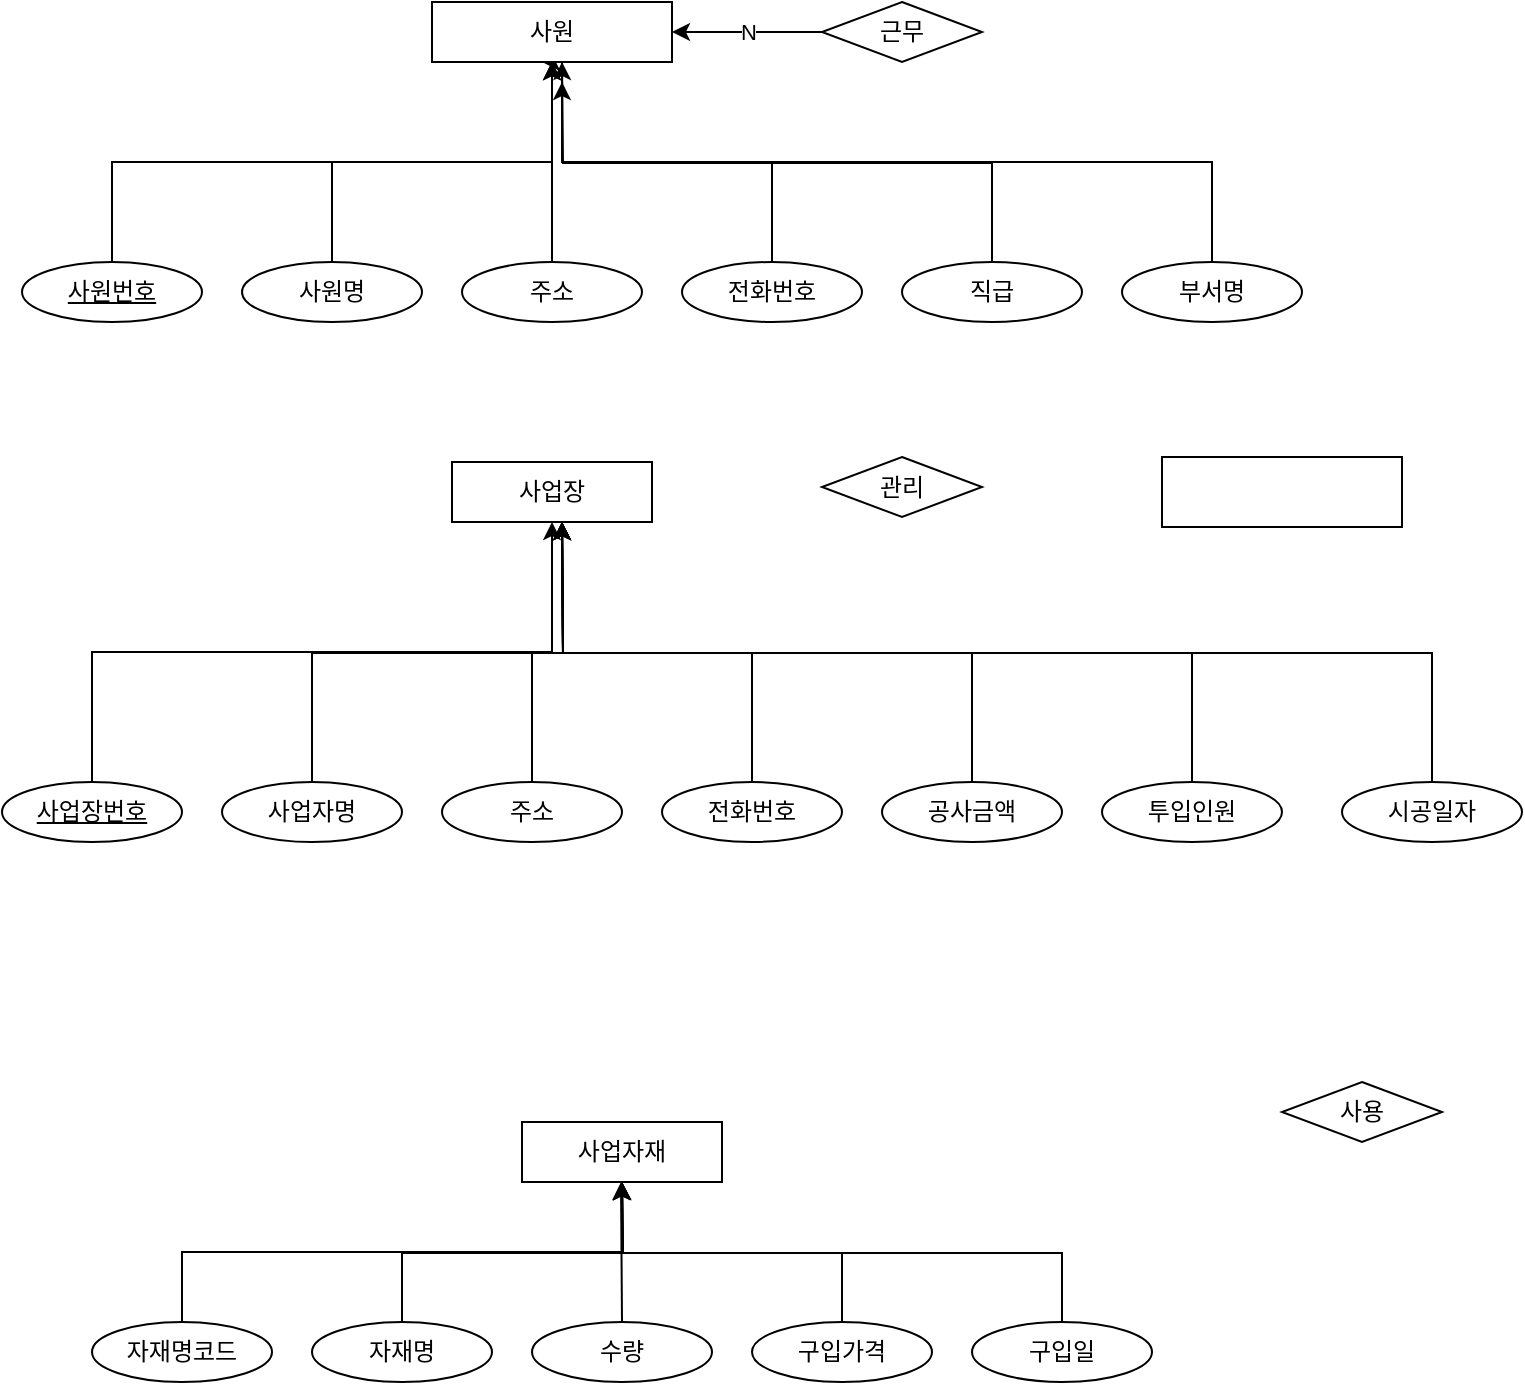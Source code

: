 <mxfile version="20.0.4" type="device"><diagram id="R2lEEEUBdFMjLlhIrx00" name="Page-1"><mxGraphModel dx="296" dy="538" grid="1" gridSize="10" guides="1" tooltips="1" connect="1" arrows="1" fold="1" page="1" pageScale="1" pageWidth="850" pageHeight="1100" math="0" shadow="0" extFonts="Permanent Marker^https://fonts.googleapis.com/css?family=Permanent+Marker"><root><mxCell id="0"/><mxCell id="1" parent="0"/><mxCell id="vvEIvoc_G3ZvPKeqPFhV-9" style="edgeStyle=orthogonalEdgeStyle;rounded=0;orthogonalLoop=1;jettySize=auto;html=1;exitX=0.5;exitY=0;exitDx=0;exitDy=0;" edge="1" parent="1" source="vvEIvoc_G3ZvPKeqPFhV-1" target="vvEIvoc_G3ZvPKeqPFhV-7"><mxGeometry relative="1" as="geometry"/></mxCell><mxCell id="vvEIvoc_G3ZvPKeqPFhV-1" value="사원번호" style="ellipse;whiteSpace=wrap;html=1;fontStyle=4" vertex="1" parent="1"><mxGeometry x="100" y="310" width="90" height="30" as="geometry"/></mxCell><mxCell id="vvEIvoc_G3ZvPKeqPFhV-15" style="edgeStyle=orthogonalEdgeStyle;rounded=0;orthogonalLoop=1;jettySize=auto;html=1;exitX=0.5;exitY=0;exitDx=0;exitDy=0;entryX=0.5;entryY=1;entryDx=0;entryDy=0;" edge="1" parent="1" source="vvEIvoc_G3ZvPKeqPFhV-2" target="vvEIvoc_G3ZvPKeqPFhV-7"><mxGeometry relative="1" as="geometry"/></mxCell><mxCell id="vvEIvoc_G3ZvPKeqPFhV-2" value="사원명" style="ellipse;whiteSpace=wrap;html=1;" vertex="1" parent="1"><mxGeometry x="210" y="310" width="90" height="30" as="geometry"/></mxCell><mxCell id="vvEIvoc_G3ZvPKeqPFhV-17" style="edgeStyle=orthogonalEdgeStyle;rounded=0;orthogonalLoop=1;jettySize=auto;html=1;exitX=0.5;exitY=0;exitDx=0;exitDy=0;entryX=0.5;entryY=1;entryDx=0;entryDy=0;" edge="1" parent="1" source="vvEIvoc_G3ZvPKeqPFhV-3" target="vvEIvoc_G3ZvPKeqPFhV-7"><mxGeometry relative="1" as="geometry"/></mxCell><mxCell id="vvEIvoc_G3ZvPKeqPFhV-3" value="주소" style="ellipse;whiteSpace=wrap;html=1;" vertex="1" parent="1"><mxGeometry x="320" y="310" width="90" height="30" as="geometry"/></mxCell><mxCell id="vvEIvoc_G3ZvPKeqPFhV-18" style="edgeStyle=orthogonalEdgeStyle;rounded=0;orthogonalLoop=1;jettySize=auto;html=1;exitX=0.5;exitY=0;exitDx=0;exitDy=0;" edge="1" parent="1" source="vvEIvoc_G3ZvPKeqPFhV-4"><mxGeometry relative="1" as="geometry"><mxPoint x="360" y="210" as="targetPoint"/><Array as="points"><mxPoint x="475" y="260"/><mxPoint x="370" y="260"/><mxPoint x="370" y="210"/></Array></mxGeometry></mxCell><mxCell id="vvEIvoc_G3ZvPKeqPFhV-4" value="전화번호" style="ellipse;whiteSpace=wrap;html=1;" vertex="1" parent="1"><mxGeometry x="430" y="310" width="90" height="30" as="geometry"/></mxCell><mxCell id="vvEIvoc_G3ZvPKeqPFhV-19" style="edgeStyle=orthogonalEdgeStyle;rounded=0;orthogonalLoop=1;jettySize=auto;html=1;exitX=0.5;exitY=0;exitDx=0;exitDy=0;" edge="1" parent="1" source="vvEIvoc_G3ZvPKeqPFhV-5"><mxGeometry relative="1" as="geometry"><mxPoint x="370" y="210" as="targetPoint"/></mxGeometry></mxCell><mxCell id="vvEIvoc_G3ZvPKeqPFhV-5" value="직급" style="ellipse;whiteSpace=wrap;html=1;" vertex="1" parent="1"><mxGeometry x="540" y="310" width="90" height="30" as="geometry"/></mxCell><mxCell id="vvEIvoc_G3ZvPKeqPFhV-7" value="사원" style="rounded=0;whiteSpace=wrap;html=1;" vertex="1" parent="1"><mxGeometry x="305" y="180" width="120" height="30" as="geometry"/></mxCell><mxCell id="vvEIvoc_G3ZvPKeqPFhV-20" value="사업장" style="rounded=0;whiteSpace=wrap;html=1;" vertex="1" parent="1"><mxGeometry x="315" y="410" width="100" height="30" as="geometry"/></mxCell><mxCell id="vvEIvoc_G3ZvPKeqPFhV-21" value="사용" style="rhombus;whiteSpace=wrap;html=1;" vertex="1" parent="1"><mxGeometry x="730" y="720" width="80" height="30" as="geometry"/></mxCell><mxCell id="vvEIvoc_G3ZvPKeqPFhV-54" value="N" style="edgeStyle=orthogonalEdgeStyle;rounded=0;orthogonalLoop=1;jettySize=auto;html=1;entryX=1;entryY=0.5;entryDx=0;entryDy=0;" edge="1" parent="1" source="vvEIvoc_G3ZvPKeqPFhV-22" target="vvEIvoc_G3ZvPKeqPFhV-7"><mxGeometry relative="1" as="geometry"/></mxCell><mxCell id="vvEIvoc_G3ZvPKeqPFhV-22" value="근무" style="rhombus;whiteSpace=wrap;html=1;" vertex="1" parent="1"><mxGeometry x="500" y="180" width="80" height="30" as="geometry"/></mxCell><mxCell id="vvEIvoc_G3ZvPKeqPFhV-23" value="관리" style="rhombus;whiteSpace=wrap;html=1;" vertex="1" parent="1"><mxGeometry x="500" y="407.5" width="80" height="30" as="geometry"/></mxCell><mxCell id="vvEIvoc_G3ZvPKeqPFhV-24" value="사업자재" style="rounded=0;whiteSpace=wrap;html=1;" vertex="1" parent="1"><mxGeometry x="350" y="740" width="100" height="30" as="geometry"/></mxCell><mxCell id="vvEIvoc_G3ZvPKeqPFhV-32" style="edgeStyle=orthogonalEdgeStyle;rounded=0;orthogonalLoop=1;jettySize=auto;html=1;exitX=0.5;exitY=0;exitDx=0;exitDy=0;entryX=0.5;entryY=1;entryDx=0;entryDy=0;" edge="1" parent="1" source="vvEIvoc_G3ZvPKeqPFhV-25" target="vvEIvoc_G3ZvPKeqPFhV-24"><mxGeometry relative="1" as="geometry"/></mxCell><mxCell id="vvEIvoc_G3ZvPKeqPFhV-25" value="자재명코드" style="ellipse;whiteSpace=wrap;html=1;" vertex="1" parent="1"><mxGeometry x="135" y="840" width="90" height="30" as="geometry"/></mxCell><mxCell id="vvEIvoc_G3ZvPKeqPFhV-34" style="edgeStyle=orthogonalEdgeStyle;rounded=0;orthogonalLoop=1;jettySize=auto;html=1;exitX=0.5;exitY=0;exitDx=0;exitDy=0;" edge="1" parent="1" source="vvEIvoc_G3ZvPKeqPFhV-26"><mxGeometry relative="1" as="geometry"><mxPoint x="400.0" y="770.0" as="targetPoint"/></mxGeometry></mxCell><mxCell id="vvEIvoc_G3ZvPKeqPFhV-26" value="자재명" style="ellipse;whiteSpace=wrap;html=1;" vertex="1" parent="1"><mxGeometry x="245" y="840" width="90" height="30" as="geometry"/></mxCell><mxCell id="vvEIvoc_G3ZvPKeqPFhV-35" style="edgeStyle=orthogonalEdgeStyle;rounded=0;orthogonalLoop=1;jettySize=auto;html=1;exitX=0.5;exitY=0;exitDx=0;exitDy=0;" edge="1" parent="1" source="vvEIvoc_G3ZvPKeqPFhV-27"><mxGeometry relative="1" as="geometry"><mxPoint x="399.5" y="770.0" as="targetPoint"/></mxGeometry></mxCell><mxCell id="vvEIvoc_G3ZvPKeqPFhV-27" value="수량" style="ellipse;whiteSpace=wrap;html=1;" vertex="1" parent="1"><mxGeometry x="355" y="840" width="90" height="30" as="geometry"/></mxCell><mxCell id="vvEIvoc_G3ZvPKeqPFhV-36" style="edgeStyle=orthogonalEdgeStyle;rounded=0;orthogonalLoop=1;jettySize=auto;html=1;exitX=0.5;exitY=0;exitDx=0;exitDy=0;" edge="1" parent="1" source="vvEIvoc_G3ZvPKeqPFhV-28"><mxGeometry relative="1" as="geometry"><mxPoint x="400.0" y="770.0" as="targetPoint"/></mxGeometry></mxCell><mxCell id="vvEIvoc_G3ZvPKeqPFhV-28" value="구입가격" style="ellipse;whiteSpace=wrap;html=1;" vertex="1" parent="1"><mxGeometry x="465" y="840" width="90" height="30" as="geometry"/></mxCell><mxCell id="vvEIvoc_G3ZvPKeqPFhV-37" style="edgeStyle=orthogonalEdgeStyle;rounded=0;orthogonalLoop=1;jettySize=auto;html=1;exitX=0.5;exitY=0;exitDx=0;exitDy=0;" edge="1" parent="1" source="vvEIvoc_G3ZvPKeqPFhV-29"><mxGeometry relative="1" as="geometry"><mxPoint x="400.0" y="770.0" as="targetPoint"/></mxGeometry></mxCell><mxCell id="vvEIvoc_G3ZvPKeqPFhV-29" value="구입일" style="ellipse;whiteSpace=wrap;html=1;" vertex="1" parent="1"><mxGeometry x="575" y="840" width="90" height="30" as="geometry"/></mxCell><mxCell id="vvEIvoc_G3ZvPKeqPFhV-31" style="edgeStyle=orthogonalEdgeStyle;rounded=0;orthogonalLoop=1;jettySize=auto;html=1;exitX=0.5;exitY=0;exitDx=0;exitDy=0;" edge="1" parent="1" source="vvEIvoc_G3ZvPKeqPFhV-30"><mxGeometry relative="1" as="geometry"><mxPoint x="370" y="220" as="targetPoint"/><Array as="points"><mxPoint x="695" y="260"/><mxPoint x="370" y="260"/></Array></mxGeometry></mxCell><mxCell id="vvEIvoc_G3ZvPKeqPFhV-30" value="부서명" style="ellipse;whiteSpace=wrap;html=1;" vertex="1" parent="1"><mxGeometry x="650" y="310" width="90" height="30" as="geometry"/></mxCell><mxCell id="vvEIvoc_G3ZvPKeqPFhV-45" style="edgeStyle=orthogonalEdgeStyle;rounded=0;orthogonalLoop=1;jettySize=auto;html=1;exitX=0.5;exitY=0;exitDx=0;exitDy=0;entryX=0.5;entryY=1;entryDx=0;entryDy=0;" edge="1" parent="1" source="vvEIvoc_G3ZvPKeqPFhV-38" target="vvEIvoc_G3ZvPKeqPFhV-20"><mxGeometry relative="1" as="geometry"/></mxCell><mxCell id="vvEIvoc_G3ZvPKeqPFhV-38" value="사업장번호" style="ellipse;whiteSpace=wrap;html=1;fontStyle=4" vertex="1" parent="1"><mxGeometry x="90" y="570" width="90" height="30" as="geometry"/></mxCell><mxCell id="vvEIvoc_G3ZvPKeqPFhV-46" style="edgeStyle=orthogonalEdgeStyle;rounded=0;orthogonalLoop=1;jettySize=auto;html=1;exitX=0.5;exitY=0;exitDx=0;exitDy=0;" edge="1" parent="1" source="vvEIvoc_G3ZvPKeqPFhV-39"><mxGeometry relative="1" as="geometry"><mxPoint x="370" y="440" as="targetPoint"/></mxGeometry></mxCell><mxCell id="vvEIvoc_G3ZvPKeqPFhV-39" value="사업자명" style="ellipse;whiteSpace=wrap;html=1;" vertex="1" parent="1"><mxGeometry x="200" y="570" width="90" height="30" as="geometry"/></mxCell><mxCell id="vvEIvoc_G3ZvPKeqPFhV-47" style="edgeStyle=orthogonalEdgeStyle;rounded=0;orthogonalLoop=1;jettySize=auto;html=1;exitX=0.5;exitY=0;exitDx=0;exitDy=0;" edge="1" parent="1" source="vvEIvoc_G3ZvPKeqPFhV-40"><mxGeometry relative="1" as="geometry"><mxPoint x="370" y="440" as="targetPoint"/></mxGeometry></mxCell><mxCell id="vvEIvoc_G3ZvPKeqPFhV-40" value="주소" style="ellipse;whiteSpace=wrap;html=1;" vertex="1" parent="1"><mxGeometry x="310" y="570" width="90" height="30" as="geometry"/></mxCell><mxCell id="vvEIvoc_G3ZvPKeqPFhV-48" style="edgeStyle=orthogonalEdgeStyle;rounded=0;orthogonalLoop=1;jettySize=auto;html=1;exitX=0.5;exitY=0;exitDx=0;exitDy=0;" edge="1" parent="1" source="vvEIvoc_G3ZvPKeqPFhV-41"><mxGeometry relative="1" as="geometry"><mxPoint x="370" y="440" as="targetPoint"/></mxGeometry></mxCell><mxCell id="vvEIvoc_G3ZvPKeqPFhV-41" value="전화번호" style="ellipse;whiteSpace=wrap;html=1;" vertex="1" parent="1"><mxGeometry x="420" y="570" width="90" height="30" as="geometry"/></mxCell><mxCell id="vvEIvoc_G3ZvPKeqPFhV-49" style="edgeStyle=orthogonalEdgeStyle;rounded=0;orthogonalLoop=1;jettySize=auto;html=1;exitX=0.5;exitY=0;exitDx=0;exitDy=0;" edge="1" parent="1" source="vvEIvoc_G3ZvPKeqPFhV-42"><mxGeometry relative="1" as="geometry"><mxPoint x="370" y="440" as="targetPoint"/></mxGeometry></mxCell><mxCell id="vvEIvoc_G3ZvPKeqPFhV-42" value="공사금액" style="ellipse;whiteSpace=wrap;html=1;" vertex="1" parent="1"><mxGeometry x="530" y="570" width="90" height="30" as="geometry"/></mxCell><mxCell id="vvEIvoc_G3ZvPKeqPFhV-50" style="edgeStyle=orthogonalEdgeStyle;rounded=0;orthogonalLoop=1;jettySize=auto;html=1;exitX=0.5;exitY=0;exitDx=0;exitDy=0;" edge="1" parent="1" source="vvEIvoc_G3ZvPKeqPFhV-43"><mxGeometry relative="1" as="geometry"><mxPoint x="370" y="440" as="targetPoint"/></mxGeometry></mxCell><mxCell id="vvEIvoc_G3ZvPKeqPFhV-43" value="투입인원" style="ellipse;whiteSpace=wrap;html=1;" vertex="1" parent="1"><mxGeometry x="640" y="570" width="90" height="30" as="geometry"/></mxCell><mxCell id="vvEIvoc_G3ZvPKeqPFhV-51" style="edgeStyle=orthogonalEdgeStyle;rounded=0;orthogonalLoop=1;jettySize=auto;html=1;exitX=0.5;exitY=0;exitDx=0;exitDy=0;" edge="1" parent="1" source="vvEIvoc_G3ZvPKeqPFhV-44"><mxGeometry relative="1" as="geometry"><mxPoint x="370" y="440" as="targetPoint"/></mxGeometry></mxCell><mxCell id="vvEIvoc_G3ZvPKeqPFhV-44" value="시공일자" style="ellipse;whiteSpace=wrap;html=1;" vertex="1" parent="1"><mxGeometry x="760" y="570" width="90" height="30" as="geometry"/></mxCell><mxCell id="vvEIvoc_G3ZvPKeqPFhV-52" value="" style="whiteSpace=wrap;html=1;rounded=0;" vertex="1" parent="1"><mxGeometry x="670" y="407.5" width="120" height="35" as="geometry"/></mxCell></root></mxGraphModel></diagram></mxfile>